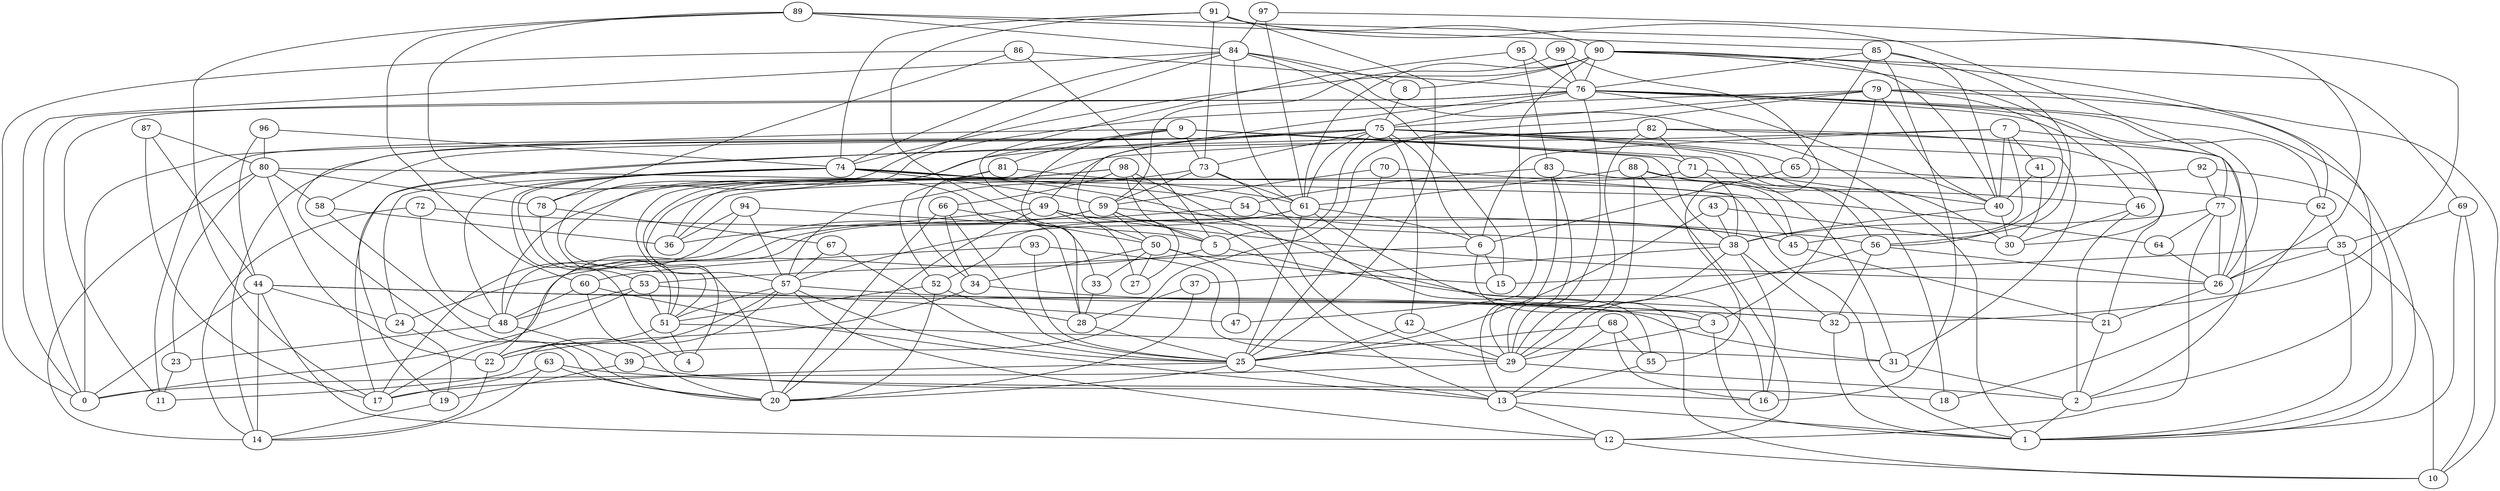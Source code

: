 digraph GG_graph {

subgraph G_graph {
edge [color = black]
"63" -> "18" [dir = none]
"63" -> "17" [dir = none]
"63" -> "14" [dir = none]
"63" -> "20" [dir = none]
"78" -> "67" [dir = none]
"78" -> "51" [dir = none]
"80" -> "14" [dir = none]
"80" -> "64" [dir = none]
"80" -> "58" [dir = none]
"80" -> "78" [dir = none]
"80" -> "23" [dir = none]
"80" -> "22" [dir = none]
"94" -> "5" [dir = none]
"94" -> "17" [dir = none]
"94" -> "36" [dir = none]
"94" -> "57" [dir = none]
"97" -> "84" [dir = none]
"97" -> "32" [dir = none]
"97" -> "61" [dir = none]
"53" -> "47" [dir = none]
"53" -> "51" [dir = none]
"53" -> "0" [dir = none]
"53" -> "48" [dir = none]
"68" -> "25" [dir = none]
"68" -> "55" [dir = none]
"68" -> "13" [dir = none]
"68" -> "16" [dir = none]
"39" -> "19" [dir = none]
"39" -> "16" [dir = none]
"87" -> "80" [dir = none]
"87" -> "44" [dir = none]
"87" -> "17" [dir = none]
"32" -> "1" [dir = none]
"92" -> "77" [dir = none]
"92" -> "36" [dir = none]
"92" -> "1" [dir = none]
"71" -> "4" [dir = none]
"71" -> "40" [dir = none]
"71" -> "38" [dir = none]
"29" -> "0" [dir = none]
"29" -> "2" [dir = none]
"99" -> "76" [dir = none]
"99" -> "59" [dir = none]
"99" -> "55" [dir = none]
"73" -> "59" [dir = none]
"73" -> "57" [dir = none]
"73" -> "61" [dir = none]
"73" -> "55" [dir = none]
"51" -> "22" [dir = none]
"51" -> "31" [dir = none]
"51" -> "4" [dir = none]
"93" -> "29" [dir = none]
"93" -> "60" [dir = none]
"93" -> "25" [dir = none]
"88" -> "31" [dir = none]
"88" -> "61" [dir = none]
"88" -> "29" [dir = none]
"88" -> "12" [dir = none]
"88" -> "46" [dir = none]
"12" -> "10" [dir = none]
"44" -> "12" [dir = none]
"44" -> "14" [dir = none]
"44" -> "0" [dir = none]
"44" -> "31" [dir = none]
"44" -> "24" [dir = none]
"44" -> "32" [dir = none]
"49" -> "27" [dir = none]
"49" -> "38" [dir = none]
"49" -> "26" [dir = none]
"49" -> "36" [dir = none]
"49" -> "20" [dir = none]
"24" -> "19" [dir = none]
"48" -> "39" [dir = none]
"48" -> "23" [dir = none]
"60" -> "20" [dir = none]
"60" -> "13" [dir = none]
"60" -> "48" [dir = none]
"58" -> "20" [dir = none]
"58" -> "36" [dir = none]
"84" -> "15" [dir = none]
"84" -> "0" [dir = none]
"84" -> "78" [dir = none]
"84" -> "74" [dir = none]
"84" -> "61" [dir = none]
"84" -> "1" [dir = none]
"84" -> "8" [dir = none]
"34" -> "22" [dir = none]
"34" -> "3" [dir = none]
"23" -> "11" [dir = none]
"66" -> "25" [dir = none]
"66" -> "50" [dir = none]
"66" -> "20" [dir = none]
"66" -> "34" [dir = none]
"70" -> "25" [dir = none]
"70" -> "59" [dir = none]
"70" -> "45" [dir = none]
"77" -> "26" [dir = none]
"77" -> "38" [dir = none]
"77" -> "12" [dir = none]
"77" -> "64" [dir = none]
"52" -> "28" [dir = none]
"52" -> "51" [dir = none]
"52" -> "20" [dir = none]
"40" -> "38" [dir = none]
"40" -> "30" [dir = none]
"98" -> "20" [dir = none]
"98" -> "5" [dir = none]
"98" -> "66" [dir = none]
"98" -> "29" [dir = none]
"98" -> "13" [dir = none]
"98" -> "48" [dir = none]
"89" -> "84" [dir = none]
"89" -> "60" [dir = none]
"89" -> "85" [dir = none]
"89" -> "28" [dir = none]
"89" -> "17" [dir = none]
"89" -> "26" [dir = none]
"82" -> "21" [dir = none]
"82" -> "71" [dir = none]
"82" -> "17" [dir = none]
"82" -> "29" [dir = none]
"82" -> "2" [dir = none]
"82" -> "34" [dir = none]
"56" -> "29" [dir = none]
"56" -> "26" [dir = none]
"56" -> "32" [dir = none]
"79" -> "3" [dir = none]
"79" -> "51" [dir = none]
"79" -> "62" [dir = none]
"79" -> "56" [dir = none]
"79" -> "10" [dir = none]
"79" -> "40" [dir = none]
"79" -> "39" [dir = none]
"79" -> "75" [dir = none]
"61" -> "10" [dir = none]
"61" -> "25" [dir = none]
"61" -> "6" [dir = none]
"61" -> "52" [dir = none]
"61" -> "57" [dir = none]
"38" -> "29" [dir = none]
"38" -> "32" [dir = none]
"38" -> "16" [dir = none]
"38" -> "37" [dir = none]
"76" -> "11" [dir = none]
"76" -> "62" [dir = none]
"76" -> "50" [dir = none]
"76" -> "26" [dir = none]
"76" -> "0" [dir = none]
"76" -> "1" [dir = none]
"76" -> "29" [dir = none]
"76" -> "40" [dir = none]
"76" -> "46" [dir = none]
"76" -> "75" [dir = none]
"67" -> "57" [dir = none]
"67" -> "25" [dir = none]
"59" -> "5" [dir = none]
"59" -> "45" [dir = none]
"59" -> "50" [dir = none]
"59" -> "48" [dir = none]
"59" -> "27" [dir = none]
"59" -> "22" [dir = none]
"50" -> "34" [dir = none]
"50" -> "15" [dir = none]
"50" -> "27" [dir = none]
"50" -> "47" [dir = none]
"50" -> "33" [dir = none]
"41" -> "30" [dir = none]
"41" -> "40" [dir = none]
"28" -> "25" [dir = none]
"65" -> "62" [dir = none]
"65" -> "6" [dir = none]
"7" -> "6" [dir = none]
"7" -> "45" [dir = none]
"7" -> "19" [dir = none]
"7" -> "26" [dir = none]
"7" -> "41" [dir = none]
"7" -> "40" [dir = none]
"55" -> "13" [dir = none]
"3" -> "29" [dir = none]
"3" -> "1" [dir = none]
"62" -> "35" [dir = none]
"62" -> "18" [dir = none]
"72" -> "14" [dir = none]
"72" -> "56" [dir = none]
"72" -> "48" [dir = none]
"5" -> "24" [dir = none]
"5" -> "21" [dir = none]
"86" -> "76" [dir = none]
"86" -> "5" [dir = none]
"86" -> "0" [dir = none]
"86" -> "78" [dir = none]
"75" -> "58" [dir = none]
"75" -> "49" [dir = none]
"75" -> "30" [dir = none]
"75" -> "73" [dir = none]
"75" -> "65" [dir = none]
"75" -> "6" [dir = none]
"75" -> "5" [dir = none]
"75" -> "18" [dir = none]
"75" -> "11" [dir = none]
"75" -> "42" [dir = none]
"75" -> "31" [dir = none]
"75" -> "61" [dir = none]
"75" -> "0" [dir = none]
"75" -> "51" [dir = none]
"75" -> "14" [dir = none]
"42" -> "29" [dir = none]
"42" -> "25" [dir = none]
"25" -> "13" [dir = none]
"25" -> "20" [dir = none]
"25" -> "17" [dir = none]
"2" -> "1" [dir = none]
"46" -> "2" [dir = none]
"46" -> "30" [dir = none]
"37" -> "20" [dir = none]
"37" -> "28" [dir = none]
"91" -> "77" [dir = none]
"91" -> "74" [dir = none]
"91" -> "25" [dir = none]
"91" -> "73" [dir = none]
"91" -> "90" [dir = none]
"91" -> "33" [dir = none]
"9" -> "20" [dir = none]
"9" -> "71" [dir = none]
"9" -> "28" [dir = none]
"9" -> "57" [dir = none]
"9" -> "38" [dir = none]
"9" -> "73" [dir = none]
"9" -> "81" [dir = none]
"9" -> "56" [dir = none]
"6" -> "53" [dir = none]
"6" -> "3" [dir = none]
"6" -> "15" [dir = none]
"33" -> "28" [dir = none]
"90" -> "61" [dir = none]
"90" -> "30" [dir = none]
"90" -> "69" [dir = none]
"90" -> "2" [dir = none]
"90" -> "40" [dir = none]
"90" -> "74" [dir = none]
"90" -> "8" [dir = none]
"90" -> "76" [dir = none]
"90" -> "47" [dir = none]
"19" -> "14" [dir = none]
"95" -> "76" [dir = none]
"95" -> "83" [dir = none]
"95" -> "49" [dir = none]
"81" -> "52" [dir = none]
"81" -> "36" [dir = none]
"81" -> "61" [dir = none]
"69" -> "1" [dir = none]
"69" -> "35" [dir = none]
"69" -> "10" [dir = none]
"43" -> "30" [dir = none]
"43" -> "25" [dir = none]
"43" -> "38" [dir = none]
"96" -> "80" [dir = none]
"96" -> "74" [dir = none]
"96" -> "44" [dir = none]
"85" -> "16" [dir = none]
"85" -> "76" [dir = none]
"85" -> "56" [dir = none]
"85" -> "40" [dir = none]
"85" -> "65" [dir = none]
"22" -> "14" [dir = none]
"64" -> "26" [dir = none]
"21" -> "2" [dir = none]
"26" -> "21" [dir = none]
"83" -> "29" [dir = none]
"83" -> "45" [dir = none]
"83" -> "13" [dir = none]
"83" -> "54" [dir = none]
"35" -> "1" [dir = none]
"35" -> "15" [dir = none]
"35" -> "10" [dir = none]
"35" -> "26" [dir = none]
"8" -> "75" [dir = none]
"54" -> "45" [dir = none]
"54" -> "17" [dir = none]
"74" -> "1" [dir = none]
"74" -> "4" [dir = none]
"74" -> "53" [dir = none]
"74" -> "16" [dir = none]
"74" -> "54" [dir = none]
"74" -> "24" [dir = none]
"74" -> "59" [dir = none]
"74" -> "48" [dir = none]
"13" -> "1" [dir = none]
"13" -> "12" [dir = none]
"57" -> "11" [dir = none]
"57" -> "51" [dir = none]
"57" -> "12" [dir = none]
"57" -> "32" [dir = none]
"57" -> "22" [dir = none]
"57" -> "25" [dir = none]
"45" -> "21" [dir = none]
"31" -> "2" [dir = none]
}

}
